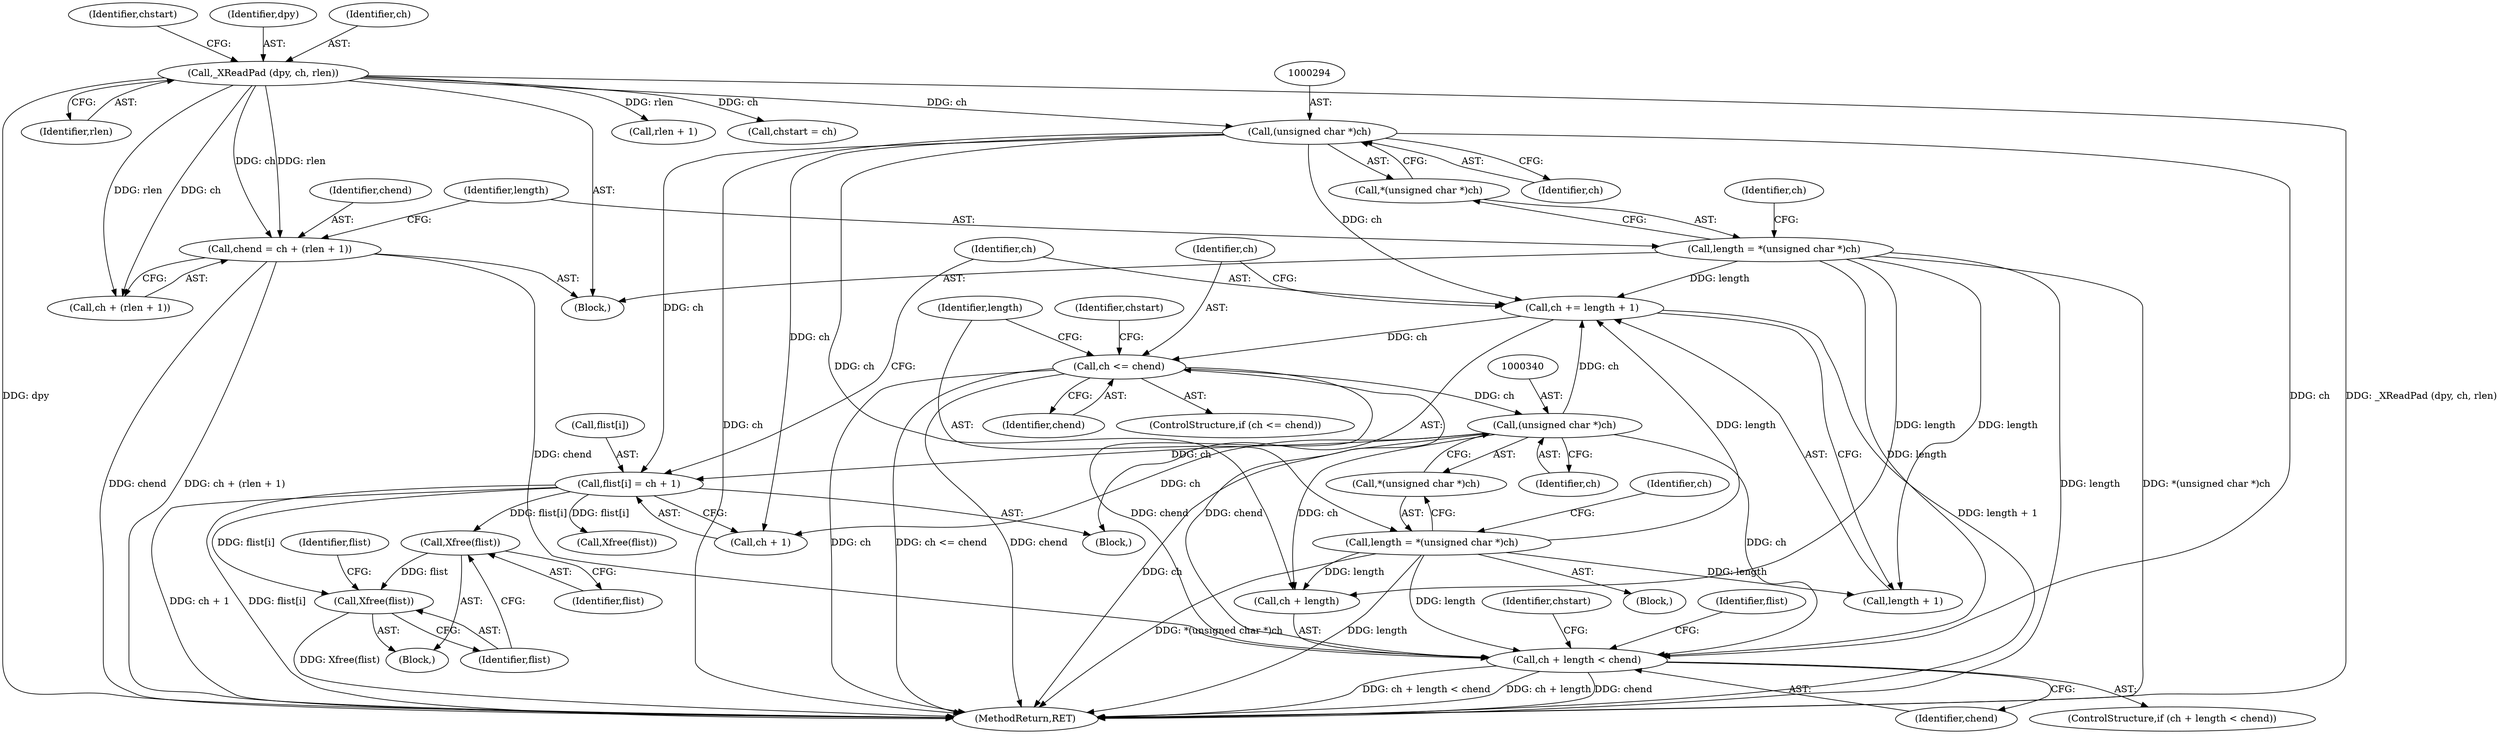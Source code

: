 digraph "0_libx11_b469da1430cdcee06e31c6251b83aede072a1ff0@API" {
"1000365" [label="(Call,Xfree(flist))"];
"1000319" [label="(Call,flist[i] = ch + 1)"];
"1000293" [label="(Call,(unsigned char *)ch)"];
"1000276" [label="(Call,_XReadPad (dpy, ch, rlen))"];
"1000339" [label="(Call,(unsigned char *)ch)"];
"1000332" [label="(Call,ch <= chend)"];
"1000326" [label="(Call,ch += length + 1)"];
"1000290" [label="(Call,length = *(unsigned char *)ch)"];
"1000336" [label="(Call,length = *(unsigned char *)ch)"];
"1000313" [label="(Call,ch + length < chend)"];
"1000283" [label="(Call,chend = ch + (rlen + 1))"];
"1000367" [label="(Call,Xfree(flist))"];
"1000344" [label="(Identifier,ch)"];
"1000298" [label="(Identifier,ch)"];
"1000362" [label="(Block,)"];
"1000292" [label="(Call,*(unsigned char *)ch)"];
"1000333" [label="(Identifier,ch)"];
"1000279" [label="(Identifier,rlen)"];
"1000366" [label="(Identifier,flist)"];
"1000338" [label="(Call,*(unsigned char *)ch)"];
"1000367" [label="(Call,Xfree(flist))"];
"1000285" [label="(Call,ch + (rlen + 1))"];
"1000312" [label="(ControlStructure,if (ch + length < chend))"];
"1000317" [label="(Identifier,chend)"];
"1000323" [label="(Call,ch + 1)"];
"1000290" [label="(Call,length = *(unsigned char *)ch)"];
"1000283" [label="(Call,chend = ch + (rlen + 1))"];
"1000332" [label="(Call,ch <= chend)"];
"1000368" [label="(Identifier,flist)"];
"1000314" [label="(Call,ch + length)"];
"1000326" [label="(Call,ch += length + 1)"];
"1000376" [label="(MethodReturn,RET)"];
"1000295" [label="(Identifier,ch)"];
"1000281" [label="(Identifier,chstart)"];
"1000365" [label="(Call,Xfree(flist))"];
"1000276" [label="(Call,_XReadPad (dpy, ch, rlen))"];
"1000313" [label="(Call,ch + length < chend)"];
"1000318" [label="(Block,)"];
"1000198" [label="(Block,)"];
"1000287" [label="(Call,rlen + 1)"];
"1000341" [label="(Identifier,ch)"];
"1000320" [label="(Call,flist[i])"];
"1000339" [label="(Call,(unsigned char *)ch)"];
"1000327" [label="(Identifier,ch)"];
"1000293" [label="(Call,(unsigned char *)ch)"];
"1000334" [label="(Identifier,chend)"];
"1000291" [label="(Identifier,length)"];
"1000277" [label="(Identifier,dpy)"];
"1000331" [label="(ControlStructure,if (ch <= chend))"];
"1000328" [label="(Call,length + 1)"];
"1000336" [label="(Call,length = *(unsigned char *)ch)"];
"1000364" [label="(Identifier,chstart)"];
"1000337" [label="(Identifier,length)"];
"1000280" [label="(Call,chstart = ch)"];
"1000352" [label="(Call,Xfree(flist))"];
"1000351" [label="(Identifier,chstart)"];
"1000370" [label="(Identifier,flist)"];
"1000319" [label="(Call,flist[i] = ch + 1)"];
"1000321" [label="(Identifier,flist)"];
"1000284" [label="(Identifier,chend)"];
"1000335" [label="(Block,)"];
"1000278" [label="(Identifier,ch)"];
"1000365" -> "1000362"  [label="AST: "];
"1000365" -> "1000366"  [label="CFG: "];
"1000366" -> "1000365"  [label="AST: "];
"1000368" -> "1000365"  [label="CFG: "];
"1000319" -> "1000365"  [label="DDG: flist[i]"];
"1000365" -> "1000367"  [label="DDG: flist"];
"1000319" -> "1000318"  [label="AST: "];
"1000319" -> "1000323"  [label="CFG: "];
"1000320" -> "1000319"  [label="AST: "];
"1000323" -> "1000319"  [label="AST: "];
"1000327" -> "1000319"  [label="CFG: "];
"1000319" -> "1000376"  [label="DDG: ch + 1"];
"1000319" -> "1000376"  [label="DDG: flist[i]"];
"1000293" -> "1000319"  [label="DDG: ch"];
"1000339" -> "1000319"  [label="DDG: ch"];
"1000319" -> "1000352"  [label="DDG: flist[i]"];
"1000319" -> "1000367"  [label="DDG: flist[i]"];
"1000293" -> "1000292"  [label="AST: "];
"1000293" -> "1000295"  [label="CFG: "];
"1000294" -> "1000293"  [label="AST: "];
"1000295" -> "1000293"  [label="AST: "];
"1000292" -> "1000293"  [label="CFG: "];
"1000293" -> "1000376"  [label="DDG: ch"];
"1000276" -> "1000293"  [label="DDG: ch"];
"1000293" -> "1000313"  [label="DDG: ch"];
"1000293" -> "1000314"  [label="DDG: ch"];
"1000293" -> "1000323"  [label="DDG: ch"];
"1000293" -> "1000326"  [label="DDG: ch"];
"1000276" -> "1000198"  [label="AST: "];
"1000276" -> "1000279"  [label="CFG: "];
"1000277" -> "1000276"  [label="AST: "];
"1000278" -> "1000276"  [label="AST: "];
"1000279" -> "1000276"  [label="AST: "];
"1000281" -> "1000276"  [label="CFG: "];
"1000276" -> "1000376"  [label="DDG: _XReadPad (dpy, ch, rlen)"];
"1000276" -> "1000376"  [label="DDG: dpy"];
"1000276" -> "1000280"  [label="DDG: ch"];
"1000276" -> "1000283"  [label="DDG: ch"];
"1000276" -> "1000283"  [label="DDG: rlen"];
"1000276" -> "1000285"  [label="DDG: ch"];
"1000276" -> "1000285"  [label="DDG: rlen"];
"1000276" -> "1000287"  [label="DDG: rlen"];
"1000339" -> "1000338"  [label="AST: "];
"1000339" -> "1000341"  [label="CFG: "];
"1000340" -> "1000339"  [label="AST: "];
"1000341" -> "1000339"  [label="AST: "];
"1000338" -> "1000339"  [label="CFG: "];
"1000339" -> "1000376"  [label="DDG: ch"];
"1000339" -> "1000313"  [label="DDG: ch"];
"1000339" -> "1000314"  [label="DDG: ch"];
"1000339" -> "1000323"  [label="DDG: ch"];
"1000339" -> "1000326"  [label="DDG: ch"];
"1000332" -> "1000339"  [label="DDG: ch"];
"1000332" -> "1000331"  [label="AST: "];
"1000332" -> "1000334"  [label="CFG: "];
"1000333" -> "1000332"  [label="AST: "];
"1000334" -> "1000332"  [label="AST: "];
"1000337" -> "1000332"  [label="CFG: "];
"1000351" -> "1000332"  [label="CFG: "];
"1000332" -> "1000376"  [label="DDG: chend"];
"1000332" -> "1000376"  [label="DDG: ch"];
"1000332" -> "1000376"  [label="DDG: ch <= chend"];
"1000332" -> "1000313"  [label="DDG: chend"];
"1000326" -> "1000332"  [label="DDG: ch"];
"1000313" -> "1000332"  [label="DDG: chend"];
"1000326" -> "1000318"  [label="AST: "];
"1000326" -> "1000328"  [label="CFG: "];
"1000327" -> "1000326"  [label="AST: "];
"1000328" -> "1000326"  [label="AST: "];
"1000333" -> "1000326"  [label="CFG: "];
"1000326" -> "1000376"  [label="DDG: length + 1"];
"1000290" -> "1000326"  [label="DDG: length"];
"1000336" -> "1000326"  [label="DDG: length"];
"1000290" -> "1000198"  [label="AST: "];
"1000290" -> "1000292"  [label="CFG: "];
"1000291" -> "1000290"  [label="AST: "];
"1000292" -> "1000290"  [label="AST: "];
"1000298" -> "1000290"  [label="CFG: "];
"1000290" -> "1000376"  [label="DDG: length"];
"1000290" -> "1000376"  [label="DDG: *(unsigned char *)ch"];
"1000290" -> "1000313"  [label="DDG: length"];
"1000290" -> "1000314"  [label="DDG: length"];
"1000290" -> "1000328"  [label="DDG: length"];
"1000336" -> "1000335"  [label="AST: "];
"1000336" -> "1000338"  [label="CFG: "];
"1000337" -> "1000336"  [label="AST: "];
"1000338" -> "1000336"  [label="AST: "];
"1000344" -> "1000336"  [label="CFG: "];
"1000336" -> "1000376"  [label="DDG: *(unsigned char *)ch"];
"1000336" -> "1000376"  [label="DDG: length"];
"1000336" -> "1000313"  [label="DDG: length"];
"1000336" -> "1000314"  [label="DDG: length"];
"1000336" -> "1000328"  [label="DDG: length"];
"1000313" -> "1000312"  [label="AST: "];
"1000313" -> "1000317"  [label="CFG: "];
"1000314" -> "1000313"  [label="AST: "];
"1000317" -> "1000313"  [label="AST: "];
"1000321" -> "1000313"  [label="CFG: "];
"1000364" -> "1000313"  [label="CFG: "];
"1000313" -> "1000376"  [label="DDG: ch + length < chend"];
"1000313" -> "1000376"  [label="DDG: ch + length"];
"1000313" -> "1000376"  [label="DDG: chend"];
"1000283" -> "1000313"  [label="DDG: chend"];
"1000283" -> "1000198"  [label="AST: "];
"1000283" -> "1000285"  [label="CFG: "];
"1000284" -> "1000283"  [label="AST: "];
"1000285" -> "1000283"  [label="AST: "];
"1000291" -> "1000283"  [label="CFG: "];
"1000283" -> "1000376"  [label="DDG: ch + (rlen + 1)"];
"1000283" -> "1000376"  [label="DDG: chend"];
"1000367" -> "1000362"  [label="AST: "];
"1000367" -> "1000368"  [label="CFG: "];
"1000368" -> "1000367"  [label="AST: "];
"1000370" -> "1000367"  [label="CFG: "];
"1000367" -> "1000376"  [label="DDG: Xfree(flist)"];
}
